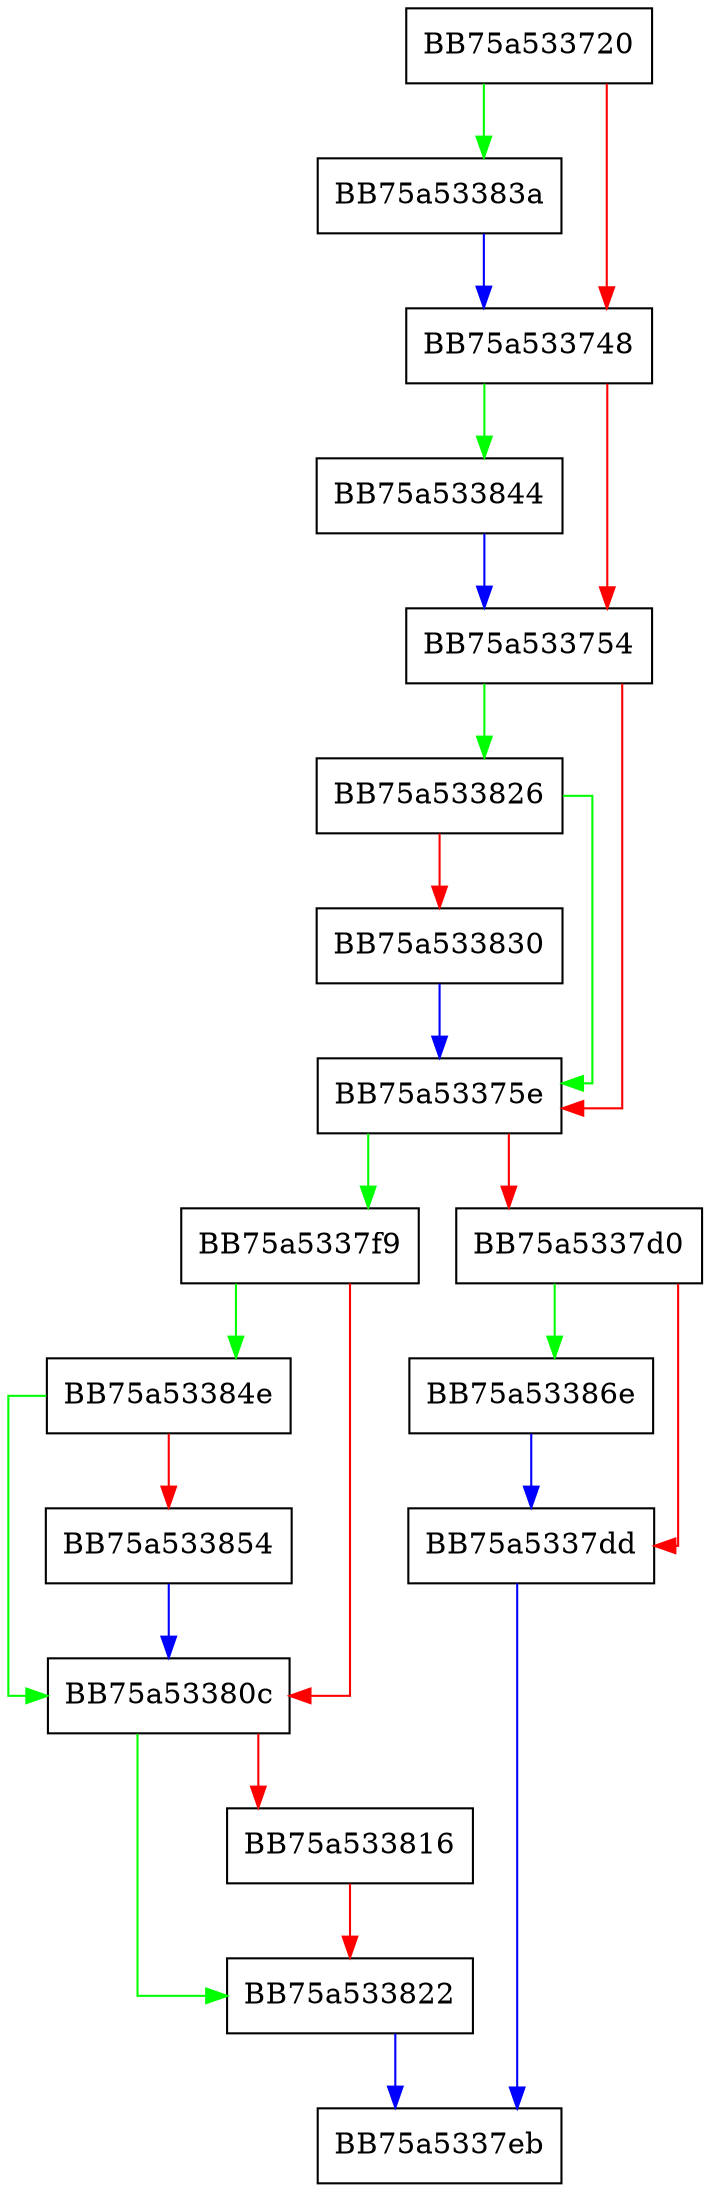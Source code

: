 digraph PostParseNonResidentData {
  node [shape="box"];
  graph [splines=ortho];
  BB75a533720 -> BB75a53383a [color="green"];
  BB75a533720 -> BB75a533748 [color="red"];
  BB75a533748 -> BB75a533844 [color="green"];
  BB75a533748 -> BB75a533754 [color="red"];
  BB75a533754 -> BB75a533826 [color="green"];
  BB75a533754 -> BB75a53375e [color="red"];
  BB75a53375e -> BB75a5337f9 [color="green"];
  BB75a53375e -> BB75a5337d0 [color="red"];
  BB75a5337d0 -> BB75a53386e [color="green"];
  BB75a5337d0 -> BB75a5337dd [color="red"];
  BB75a5337dd -> BB75a5337eb [color="blue"];
  BB75a5337f9 -> BB75a53384e [color="green"];
  BB75a5337f9 -> BB75a53380c [color="red"];
  BB75a53380c -> BB75a533822 [color="green"];
  BB75a53380c -> BB75a533816 [color="red"];
  BB75a533816 -> BB75a533822 [color="red"];
  BB75a533822 -> BB75a5337eb [color="blue"];
  BB75a533826 -> BB75a53375e [color="green"];
  BB75a533826 -> BB75a533830 [color="red"];
  BB75a533830 -> BB75a53375e [color="blue"];
  BB75a53383a -> BB75a533748 [color="blue"];
  BB75a533844 -> BB75a533754 [color="blue"];
  BB75a53384e -> BB75a53380c [color="green"];
  BB75a53384e -> BB75a533854 [color="red"];
  BB75a533854 -> BB75a53380c [color="blue"];
  BB75a53386e -> BB75a5337dd [color="blue"];
}